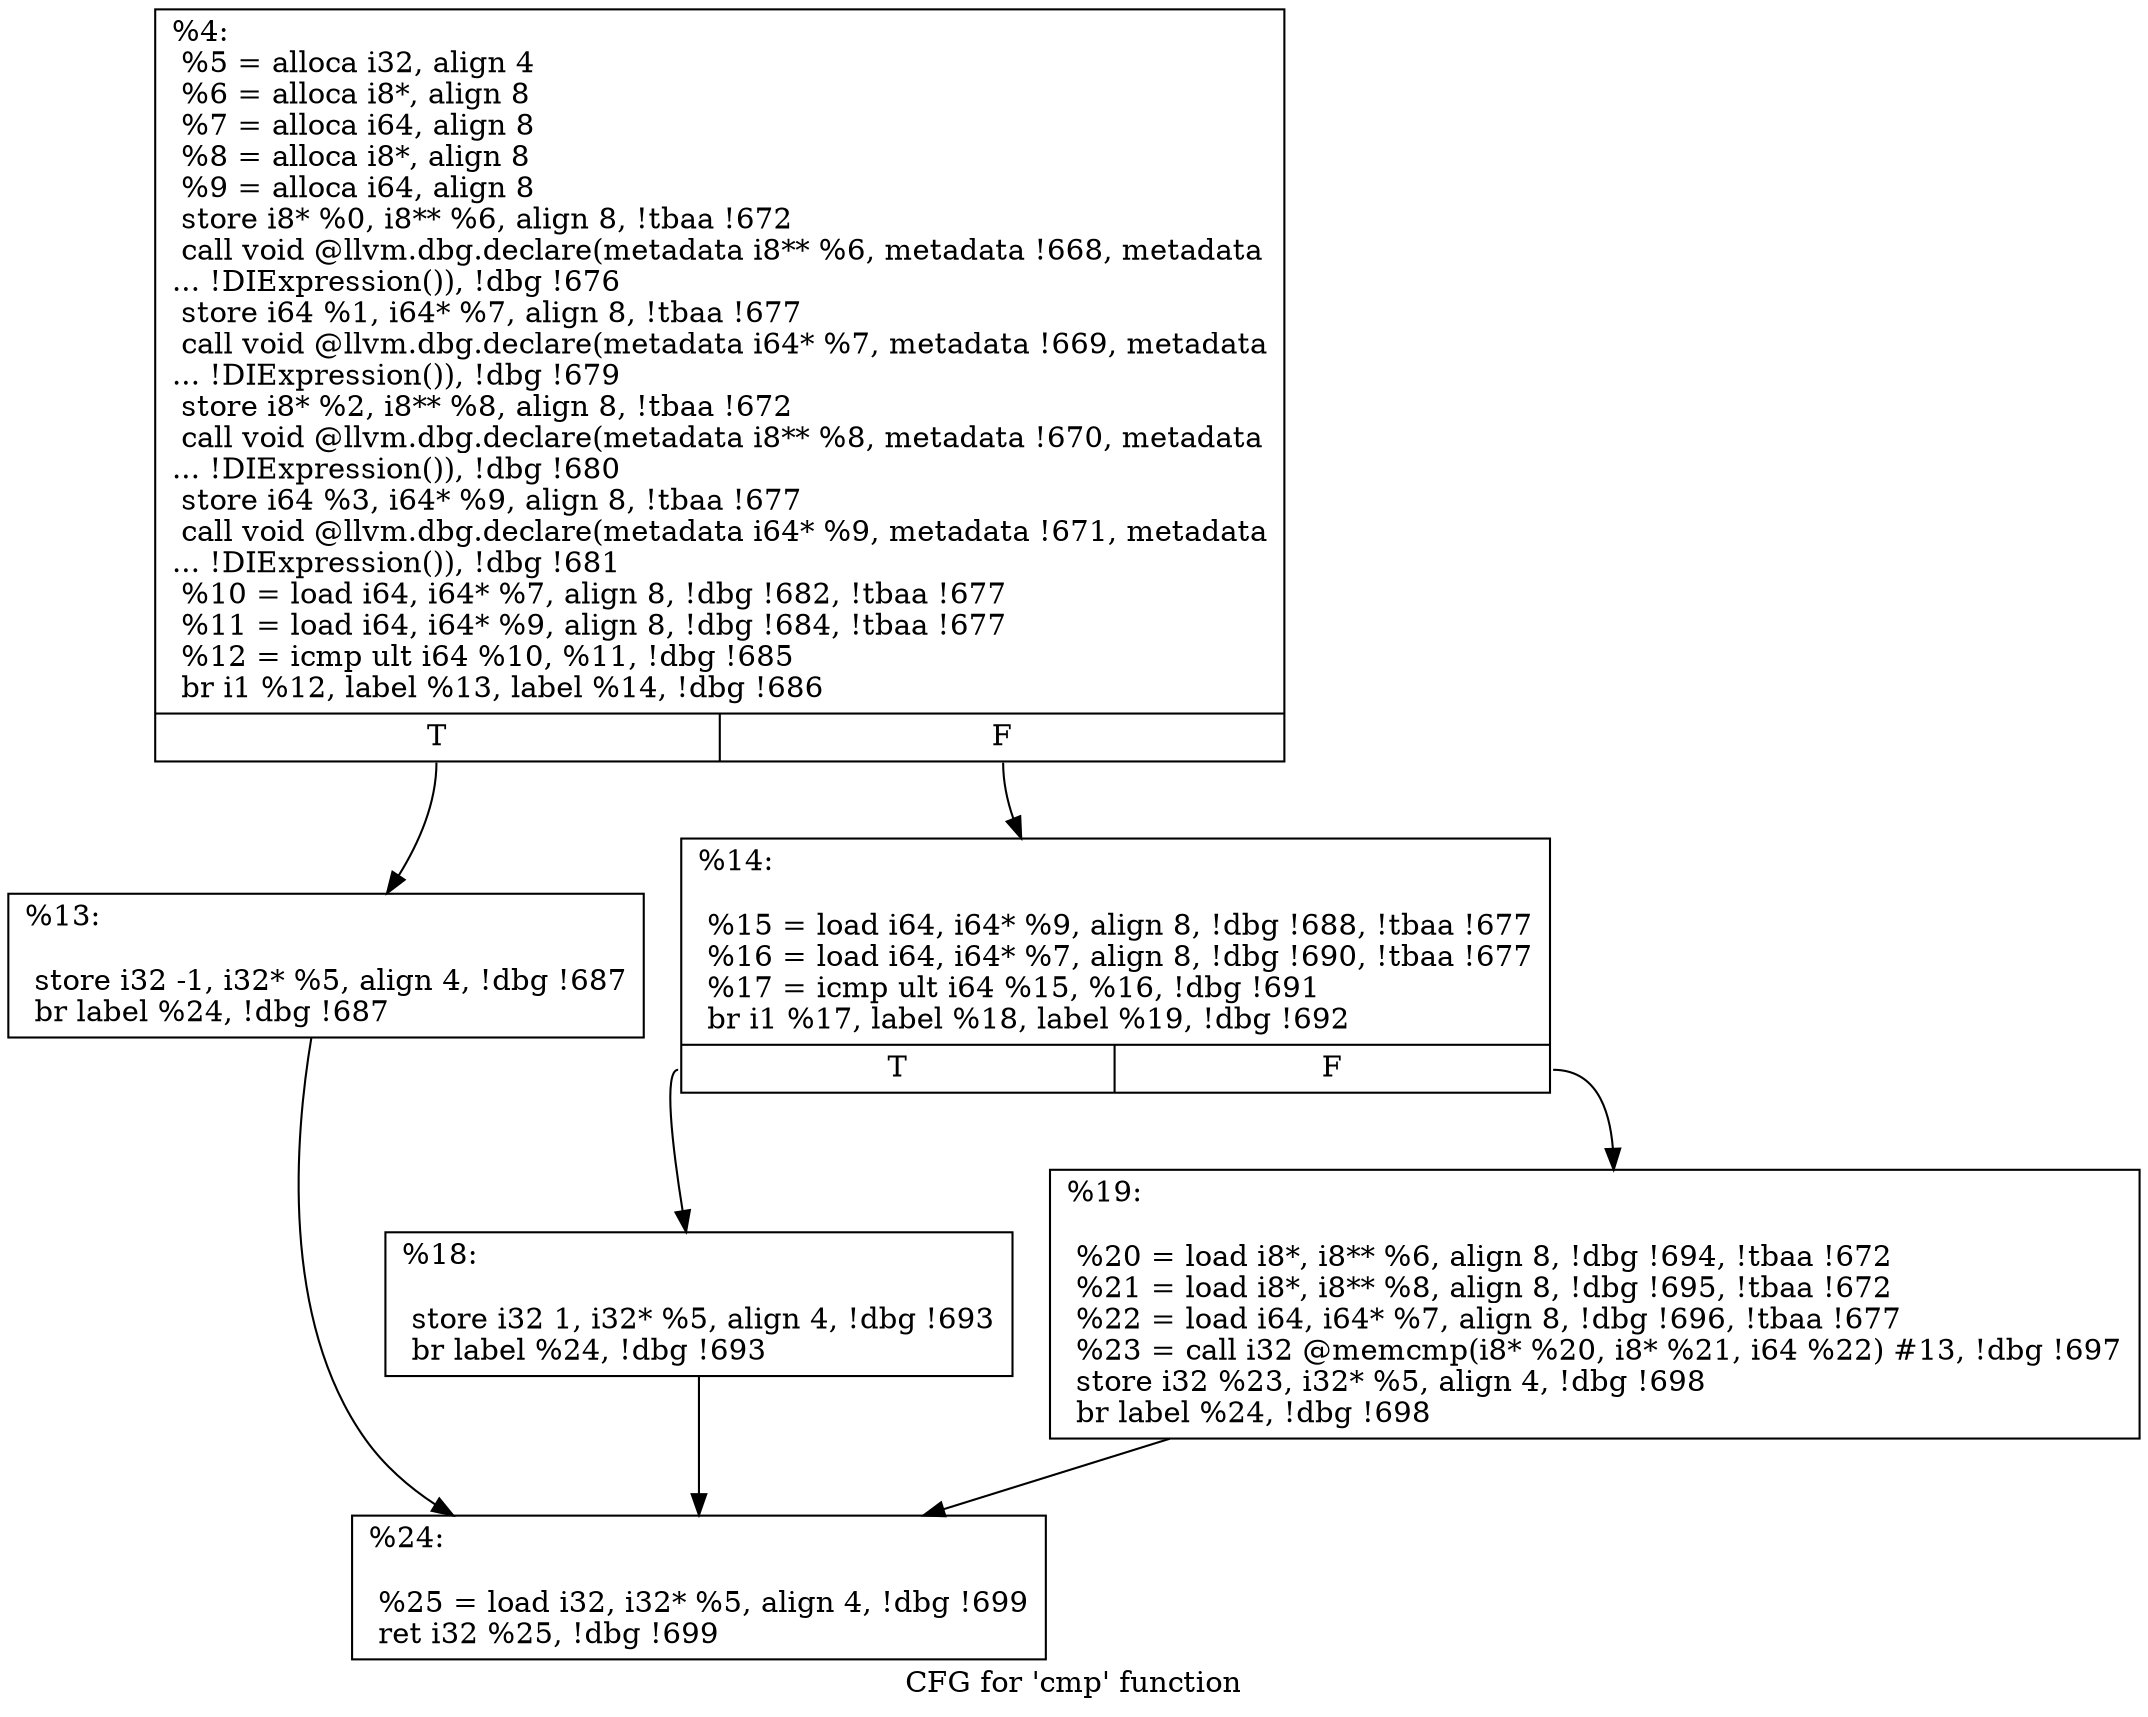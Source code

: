 digraph "CFG for 'cmp' function" {
	label="CFG for 'cmp' function";

	Node0x1c5d240 [shape=record,label="{%4:\l  %5 = alloca i32, align 4\l  %6 = alloca i8*, align 8\l  %7 = alloca i64, align 8\l  %8 = alloca i8*, align 8\l  %9 = alloca i64, align 8\l  store i8* %0, i8** %6, align 8, !tbaa !672\l  call void @llvm.dbg.declare(metadata i8** %6, metadata !668, metadata\l... !DIExpression()), !dbg !676\l  store i64 %1, i64* %7, align 8, !tbaa !677\l  call void @llvm.dbg.declare(metadata i64* %7, metadata !669, metadata\l... !DIExpression()), !dbg !679\l  store i8* %2, i8** %8, align 8, !tbaa !672\l  call void @llvm.dbg.declare(metadata i8** %8, metadata !670, metadata\l... !DIExpression()), !dbg !680\l  store i64 %3, i64* %9, align 8, !tbaa !677\l  call void @llvm.dbg.declare(metadata i64* %9, metadata !671, metadata\l... !DIExpression()), !dbg !681\l  %10 = load i64, i64* %7, align 8, !dbg !682, !tbaa !677\l  %11 = load i64, i64* %9, align 8, !dbg !684, !tbaa !677\l  %12 = icmp ult i64 %10, %11, !dbg !685\l  br i1 %12, label %13, label %14, !dbg !686\l|{<s0>T|<s1>F}}"];
	Node0x1c5d240:s0 -> Node0x1c5eaa0;
	Node0x1c5d240:s1 -> Node0x1c5eaf0;
	Node0x1c5eaa0 [shape=record,label="{%13:\l\l  store i32 -1, i32* %5, align 4, !dbg !687\l  br label %24, !dbg !687\l}"];
	Node0x1c5eaa0 -> Node0x1c5ebe0;
	Node0x1c5eaf0 [shape=record,label="{%14:\l\l  %15 = load i64, i64* %9, align 8, !dbg !688, !tbaa !677\l  %16 = load i64, i64* %7, align 8, !dbg !690, !tbaa !677\l  %17 = icmp ult i64 %15, %16, !dbg !691\l  br i1 %17, label %18, label %19, !dbg !692\l|{<s0>T|<s1>F}}"];
	Node0x1c5eaf0:s0 -> Node0x1c5eb40;
	Node0x1c5eaf0:s1 -> Node0x1c5eb90;
	Node0x1c5eb40 [shape=record,label="{%18:\l\l  store i32 1, i32* %5, align 4, !dbg !693\l  br label %24, !dbg !693\l}"];
	Node0x1c5eb40 -> Node0x1c5ebe0;
	Node0x1c5eb90 [shape=record,label="{%19:\l\l  %20 = load i8*, i8** %6, align 8, !dbg !694, !tbaa !672\l  %21 = load i8*, i8** %8, align 8, !dbg !695, !tbaa !672\l  %22 = load i64, i64* %7, align 8, !dbg !696, !tbaa !677\l  %23 = call i32 @memcmp(i8* %20, i8* %21, i64 %22) #13, !dbg !697\l  store i32 %23, i32* %5, align 4, !dbg !698\l  br label %24, !dbg !698\l}"];
	Node0x1c5eb90 -> Node0x1c5ebe0;
	Node0x1c5ebe0 [shape=record,label="{%24:\l\l  %25 = load i32, i32* %5, align 4, !dbg !699\l  ret i32 %25, !dbg !699\l}"];
}
